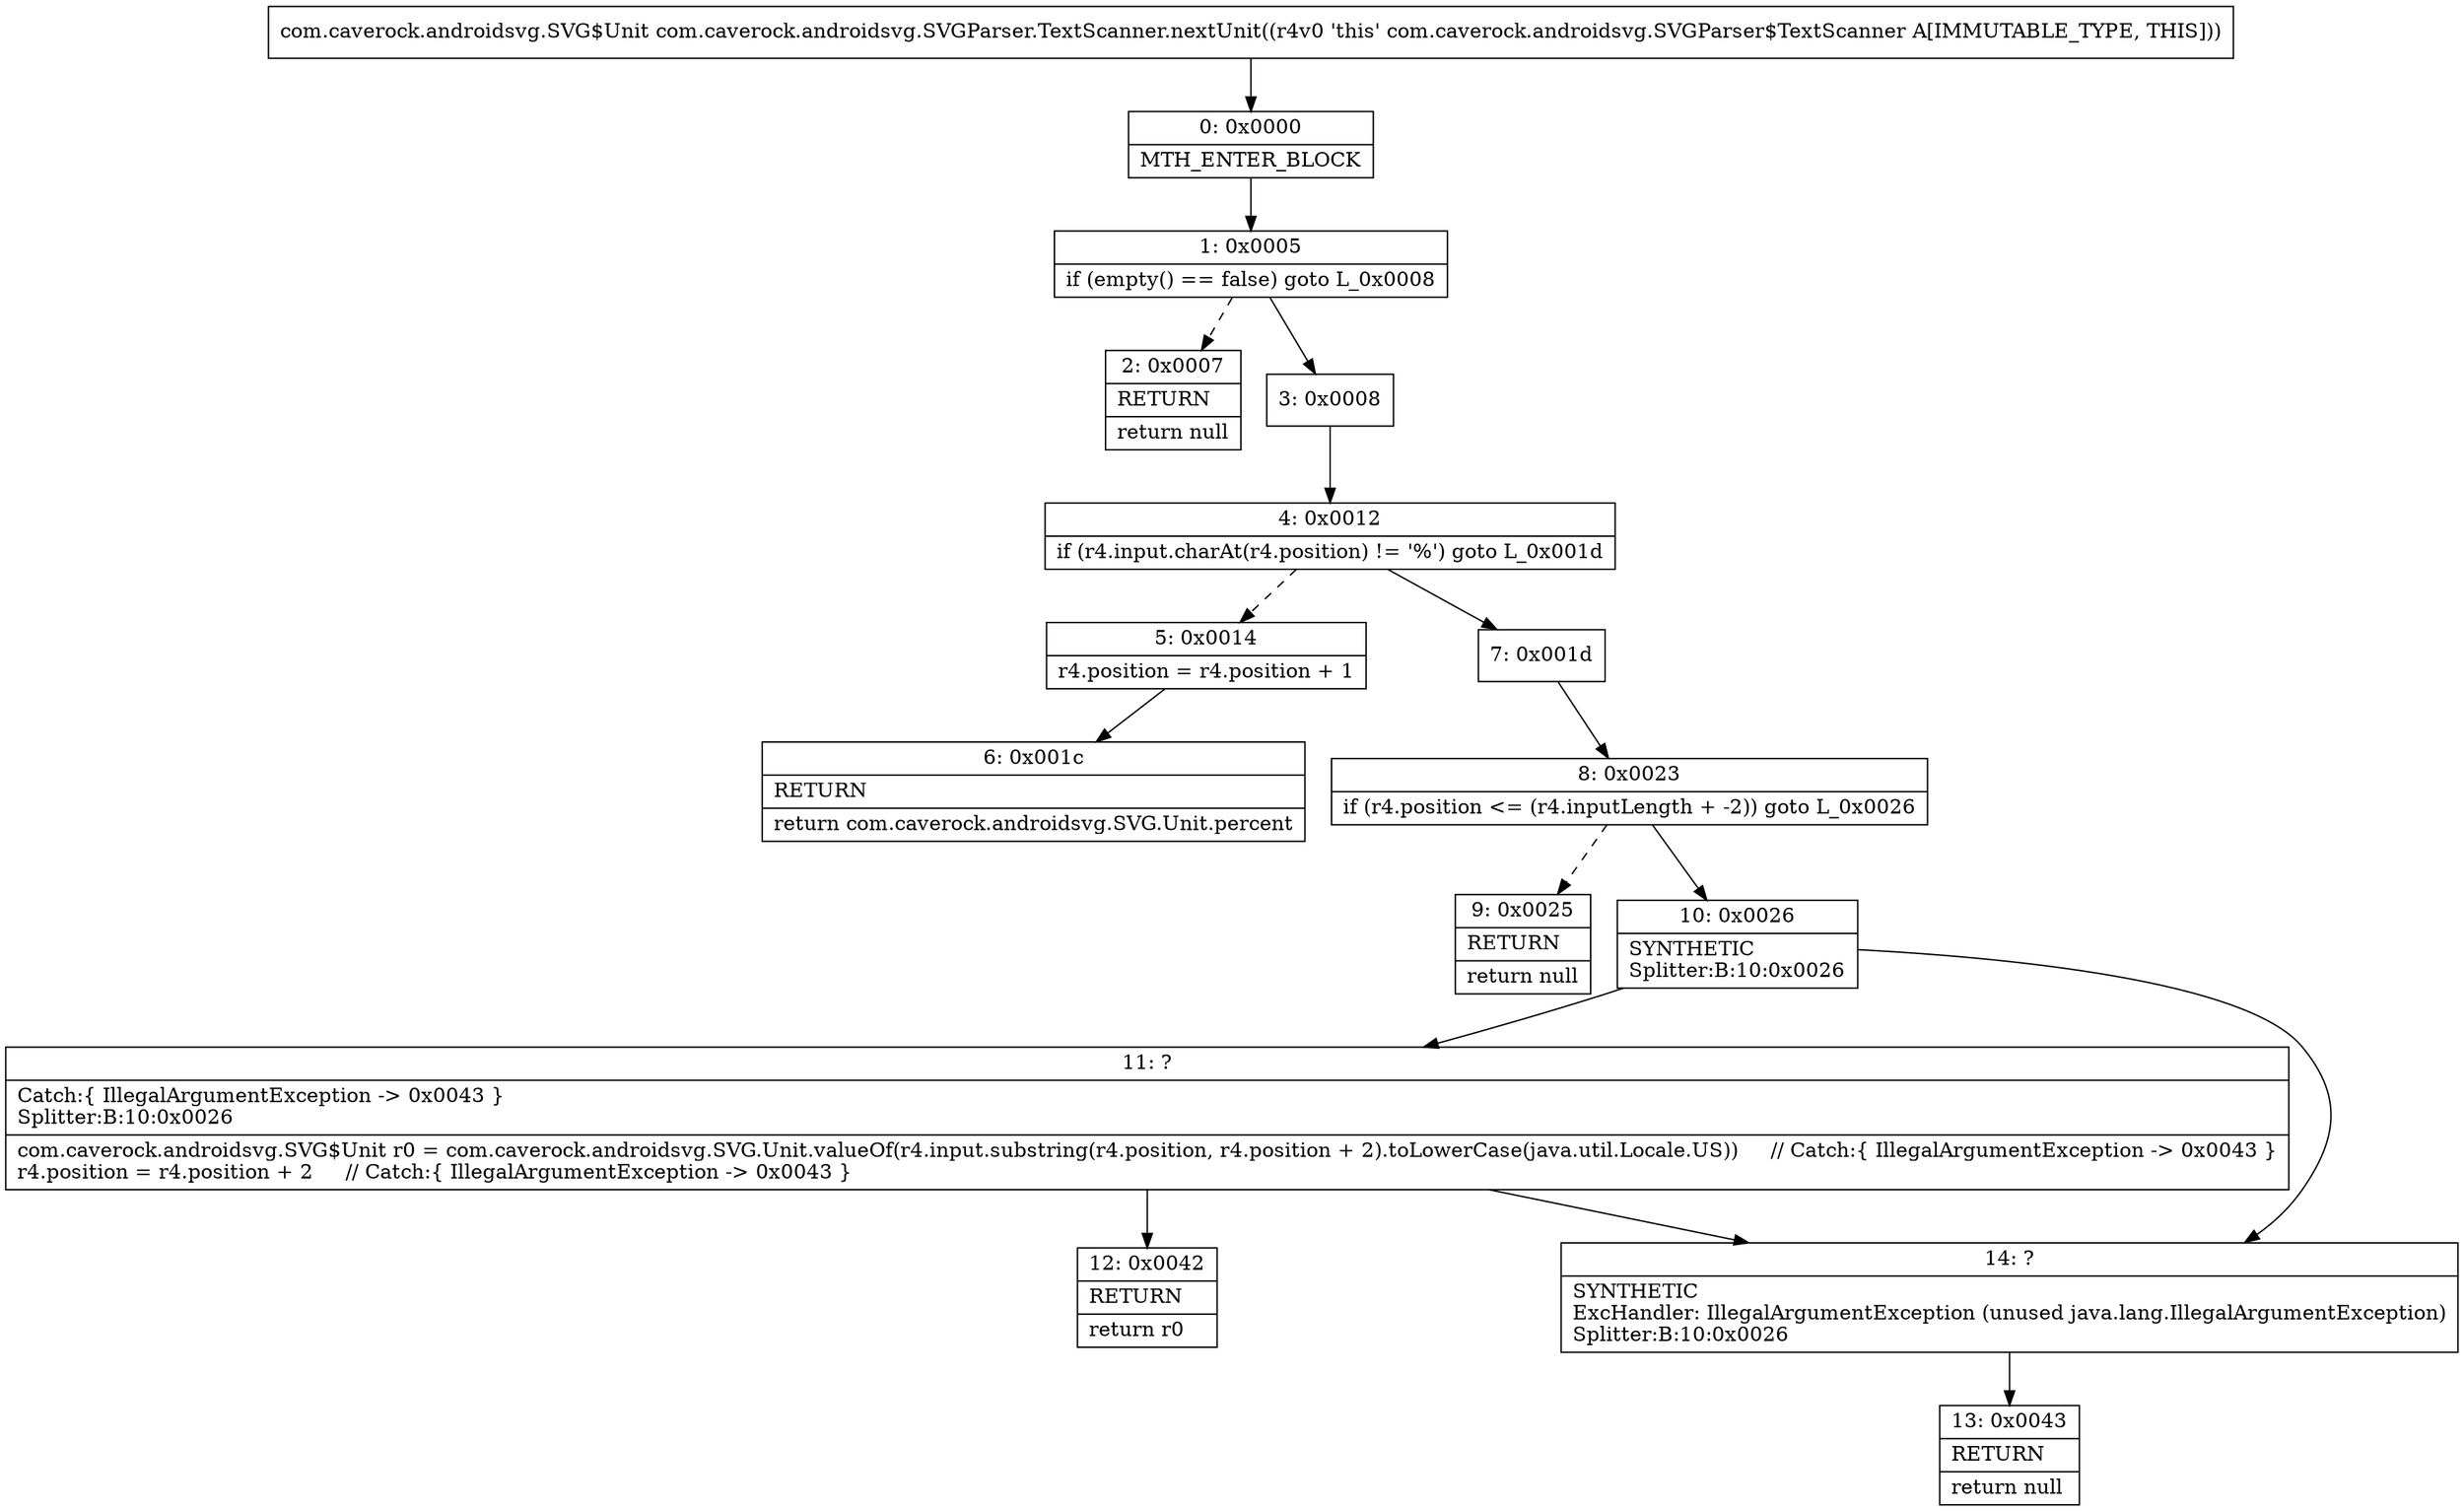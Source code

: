 digraph "CFG forcom.caverock.androidsvg.SVGParser.TextScanner.nextUnit()Lcom\/caverock\/androidsvg\/SVG$Unit;" {
Node_0 [shape=record,label="{0\:\ 0x0000|MTH_ENTER_BLOCK\l}"];
Node_1 [shape=record,label="{1\:\ 0x0005|if (empty() == false) goto L_0x0008\l}"];
Node_2 [shape=record,label="{2\:\ 0x0007|RETURN\l|return null\l}"];
Node_3 [shape=record,label="{3\:\ 0x0008}"];
Node_4 [shape=record,label="{4\:\ 0x0012|if (r4.input.charAt(r4.position) != '%') goto L_0x001d\l}"];
Node_5 [shape=record,label="{5\:\ 0x0014|r4.position = r4.position + 1\l}"];
Node_6 [shape=record,label="{6\:\ 0x001c|RETURN\l|return com.caverock.androidsvg.SVG.Unit.percent\l}"];
Node_7 [shape=record,label="{7\:\ 0x001d}"];
Node_8 [shape=record,label="{8\:\ 0x0023|if (r4.position \<= (r4.inputLength + \-2)) goto L_0x0026\l}"];
Node_9 [shape=record,label="{9\:\ 0x0025|RETURN\l|return null\l}"];
Node_10 [shape=record,label="{10\:\ 0x0026|SYNTHETIC\lSplitter:B:10:0x0026\l}"];
Node_11 [shape=record,label="{11\:\ ?|Catch:\{ IllegalArgumentException \-\> 0x0043 \}\lSplitter:B:10:0x0026\l|com.caverock.androidsvg.SVG$Unit r0 = com.caverock.androidsvg.SVG.Unit.valueOf(r4.input.substring(r4.position, r4.position + 2).toLowerCase(java.util.Locale.US))     \/\/ Catch:\{ IllegalArgumentException \-\> 0x0043 \}\lr4.position = r4.position + 2     \/\/ Catch:\{ IllegalArgumentException \-\> 0x0043 \}\l}"];
Node_12 [shape=record,label="{12\:\ 0x0042|RETURN\l|return r0\l}"];
Node_13 [shape=record,label="{13\:\ 0x0043|RETURN\l|return null\l}"];
Node_14 [shape=record,label="{14\:\ ?|SYNTHETIC\lExcHandler: IllegalArgumentException (unused java.lang.IllegalArgumentException)\lSplitter:B:10:0x0026\l}"];
MethodNode[shape=record,label="{com.caverock.androidsvg.SVG$Unit com.caverock.androidsvg.SVGParser.TextScanner.nextUnit((r4v0 'this' com.caverock.androidsvg.SVGParser$TextScanner A[IMMUTABLE_TYPE, THIS])) }"];
MethodNode -> Node_0;
Node_0 -> Node_1;
Node_1 -> Node_2[style=dashed];
Node_1 -> Node_3;
Node_3 -> Node_4;
Node_4 -> Node_5[style=dashed];
Node_4 -> Node_7;
Node_5 -> Node_6;
Node_7 -> Node_8;
Node_8 -> Node_9[style=dashed];
Node_8 -> Node_10;
Node_10 -> Node_11;
Node_10 -> Node_14;
Node_11 -> Node_12;
Node_11 -> Node_14;
Node_14 -> Node_13;
}

